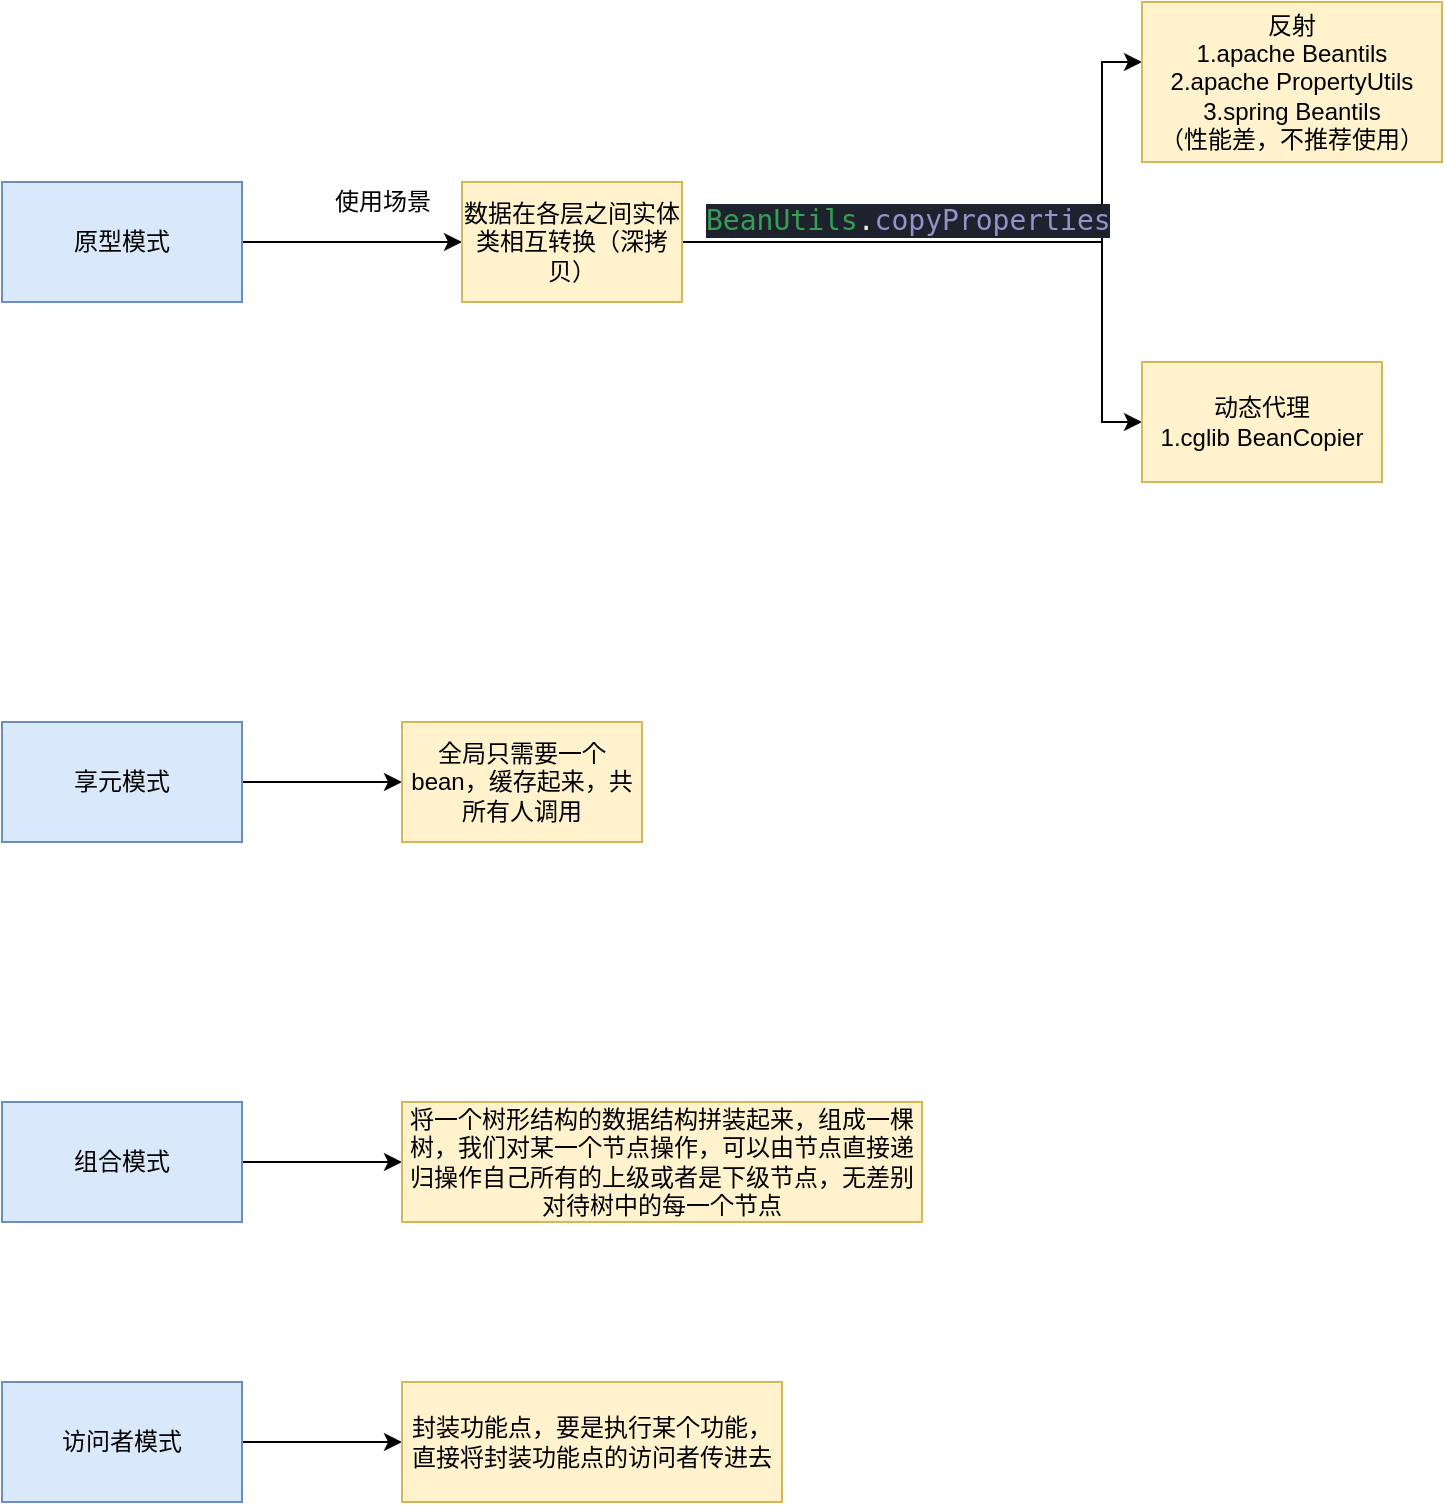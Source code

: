 <mxfile version="15.2.5" type="github">
  <diagram id="qfg6DkLslFfLmVTa4DtD" name="Page-1">
    <mxGraphModel dx="910" dy="597" grid="1" gridSize="10" guides="1" tooltips="1" connect="1" arrows="1" fold="1" page="1" pageScale="1" pageWidth="827" pageHeight="1169" math="0" shadow="0">
      <root>
        <mxCell id="0" />
        <mxCell id="1" parent="0" />
        <mxCell id="c6qmfLmRiGYA_ViMvxz2-3" value="" style="edgeStyle=orthogonalEdgeStyle;rounded=0;orthogonalLoop=1;jettySize=auto;html=1;" edge="1" parent="1" source="c6qmfLmRiGYA_ViMvxz2-1" target="c6qmfLmRiGYA_ViMvxz2-2">
          <mxGeometry relative="1" as="geometry" />
        </mxCell>
        <mxCell id="c6qmfLmRiGYA_ViMvxz2-1" value="原型模式" style="rounded=0;whiteSpace=wrap;html=1;fillColor=#dae8fc;strokeColor=#6c8ebf;" vertex="1" parent="1">
          <mxGeometry x="20" y="180" width="120" height="60" as="geometry" />
        </mxCell>
        <mxCell id="c6qmfLmRiGYA_ViMvxz2-6" value="" style="edgeStyle=orthogonalEdgeStyle;rounded=0;orthogonalLoop=1;jettySize=auto;html=1;" edge="1" parent="1" source="c6qmfLmRiGYA_ViMvxz2-2" target="c6qmfLmRiGYA_ViMvxz2-5">
          <mxGeometry relative="1" as="geometry">
            <Array as="points">
              <mxPoint x="570" y="210" />
              <mxPoint x="570" y="300" />
            </Array>
          </mxGeometry>
        </mxCell>
        <mxCell id="c6qmfLmRiGYA_ViMvxz2-8" value="" style="edgeStyle=orthogonalEdgeStyle;rounded=0;orthogonalLoop=1;jettySize=auto;html=1;" edge="1" parent="1" source="c6qmfLmRiGYA_ViMvxz2-2" target="c6qmfLmRiGYA_ViMvxz2-7">
          <mxGeometry relative="1" as="geometry">
            <Array as="points">
              <mxPoint x="570" y="210" />
              <mxPoint x="570" y="120" />
            </Array>
          </mxGeometry>
        </mxCell>
        <mxCell id="c6qmfLmRiGYA_ViMvxz2-2" value="&lt;font style=&quot;vertical-align: inherit&quot;&gt;&lt;font style=&quot;vertical-align: inherit&quot;&gt;&lt;font style=&quot;vertical-align: inherit&quot;&gt;&lt;font style=&quot;vertical-align: inherit&quot;&gt;数据在各层之间实体类相互转换（深拷贝）&lt;/font&gt;&lt;/font&gt;&lt;/font&gt;&lt;/font&gt;" style="whiteSpace=wrap;html=1;rounded=0;fillColor=#fff2cc;strokeColor=#d6b656;" vertex="1" parent="1">
          <mxGeometry x="250" y="180" width="110" height="60" as="geometry" />
        </mxCell>
        <mxCell id="c6qmfLmRiGYA_ViMvxz2-4" value="&lt;font style=&quot;vertical-align: inherit&quot;&gt;&lt;font style=&quot;vertical-align: inherit&quot;&gt;使用场景&lt;/font&gt;&lt;/font&gt;" style="text;html=1;align=center;verticalAlign=middle;resizable=0;points=[];autosize=1;strokeColor=none;fillColor=none;" vertex="1" parent="1">
          <mxGeometry x="180" y="180" width="60" height="20" as="geometry" />
        </mxCell>
        <mxCell id="c6qmfLmRiGYA_ViMvxz2-5" value="&lt;font style=&quot;vertical-align: inherit&quot;&gt;&lt;font style=&quot;vertical-align: inherit&quot;&gt;&lt;font style=&quot;vertical-align: inherit&quot;&gt;&lt;font style=&quot;vertical-align: inherit&quot;&gt;&lt;font style=&quot;vertical-align: inherit&quot;&gt;&lt;font style=&quot;vertical-align: inherit&quot;&gt;&lt;font style=&quot;vertical-align: inherit&quot;&gt;&lt;font style=&quot;vertical-align: inherit&quot;&gt;&lt;font style=&quot;vertical-align: inherit&quot;&gt;&lt;font style=&quot;vertical-align: inherit&quot;&gt;动态代理&lt;br&gt;1.cglib BeanCopier&lt;/font&gt;&lt;/font&gt;&lt;/font&gt;&lt;/font&gt;&lt;/font&gt;&lt;/font&gt;&lt;/font&gt;&lt;/font&gt;&lt;/font&gt;&lt;/font&gt;" style="whiteSpace=wrap;html=1;rounded=0;strokeColor=#d6b656;fillColor=#fff2cc;" vertex="1" parent="1">
          <mxGeometry x="590" y="270" width="120" height="60" as="geometry" />
        </mxCell>
        <mxCell id="c6qmfLmRiGYA_ViMvxz2-7" value="&lt;font style=&quot;vertical-align: inherit&quot;&gt;&lt;font style=&quot;vertical-align: inherit&quot;&gt;&lt;font style=&quot;vertical-align: inherit&quot;&gt;&lt;font style=&quot;vertical-align: inherit&quot;&gt;&lt;font style=&quot;vertical-align: inherit&quot;&gt;&lt;font style=&quot;vertical-align: inherit&quot;&gt;反射&lt;br&gt;1.apache Beantils&lt;br&gt;2.apache PropertyUtils&lt;br&gt;3.spring Beantils&lt;br&gt;（性能差，不推荐使用）&lt;/font&gt;&lt;/font&gt;&lt;/font&gt;&lt;/font&gt;&lt;/font&gt;&lt;/font&gt;" style="whiteSpace=wrap;html=1;rounded=0;strokeColor=#d6b656;fillColor=#fff2cc;" vertex="1" parent="1">
          <mxGeometry x="590" y="90" width="150" height="80" as="geometry" />
        </mxCell>
        <mxCell id="c6qmfLmRiGYA_ViMvxz2-9" value="&lt;pre style=&quot;background-color: #1e222d ; color: #e2e2e2 ; font-family: &amp;#34;consolas&amp;#34; , monospace ; font-size: 10.5pt&quot;&gt;&lt;span style=&quot;color: rgb(55 , 158 , 86)&quot;&gt;BeanUtils&lt;/span&gt;&lt;span style=&quot;color: rgb(240 , 239 , 208)&quot;&gt;.&lt;/span&gt;&lt;span style=&quot;color: rgb(147 , 147 , 204)&quot;&gt;copyProperties&lt;/span&gt;&lt;/pre&gt;" style="text;whiteSpace=wrap;html=1;" vertex="1" parent="1">
          <mxGeometry x="370" y="170" width="210" height="60" as="geometry" />
        </mxCell>
        <mxCell id="c6qmfLmRiGYA_ViMvxz2-12" value="" style="edgeStyle=orthogonalEdgeStyle;rounded=0;orthogonalLoop=1;jettySize=auto;html=1;" edge="1" parent="1" source="c6qmfLmRiGYA_ViMvxz2-10" target="c6qmfLmRiGYA_ViMvxz2-11">
          <mxGeometry relative="1" as="geometry" />
        </mxCell>
        <mxCell id="c6qmfLmRiGYA_ViMvxz2-10" value="享元模式" style="rounded=0;whiteSpace=wrap;html=1;fillColor=#dae8fc;strokeColor=#6c8ebf;" vertex="1" parent="1">
          <mxGeometry x="20" y="450" width="120" height="60" as="geometry" />
        </mxCell>
        <mxCell id="c6qmfLmRiGYA_ViMvxz2-11" value="全局只需要一个bean，缓存起来，共所有人调用" style="whiteSpace=wrap;html=1;rounded=0;strokeColor=#d6b656;fillColor=#fff2cc;" vertex="1" parent="1">
          <mxGeometry x="220" y="450" width="120" height="60" as="geometry" />
        </mxCell>
        <mxCell id="c6qmfLmRiGYA_ViMvxz2-15" value="" style="edgeStyle=orthogonalEdgeStyle;rounded=0;orthogonalLoop=1;jettySize=auto;html=1;" edge="1" parent="1" source="c6qmfLmRiGYA_ViMvxz2-13" target="c6qmfLmRiGYA_ViMvxz2-14">
          <mxGeometry relative="1" as="geometry" />
        </mxCell>
        <mxCell id="c6qmfLmRiGYA_ViMvxz2-13" value="组合模式" style="rounded=0;whiteSpace=wrap;html=1;fillColor=#dae8fc;strokeColor=#6c8ebf;" vertex="1" parent="1">
          <mxGeometry x="20" y="640" width="120" height="60" as="geometry" />
        </mxCell>
        <mxCell id="c6qmfLmRiGYA_ViMvxz2-14" value="将一个树形结构的数据结构拼装起来，组成一棵树，我们对某一个节点操作，可以由节点直接递归操作自己所有的上级或者是下级节点，无差别对待树中的每一个节点" style="whiteSpace=wrap;html=1;rounded=0;strokeColor=#d6b656;fillColor=#fff2cc;" vertex="1" parent="1">
          <mxGeometry x="220" y="640" width="260" height="60" as="geometry" />
        </mxCell>
        <mxCell id="c6qmfLmRiGYA_ViMvxz2-18" value="" style="edgeStyle=orthogonalEdgeStyle;rounded=0;orthogonalLoop=1;jettySize=auto;html=1;" edge="1" parent="1" source="c6qmfLmRiGYA_ViMvxz2-16" target="c6qmfLmRiGYA_ViMvxz2-17">
          <mxGeometry relative="1" as="geometry" />
        </mxCell>
        <mxCell id="c6qmfLmRiGYA_ViMvxz2-16" value="访问者模式" style="rounded=0;whiteSpace=wrap;html=1;fillColor=#dae8fc;strokeColor=#6c8ebf;" vertex="1" parent="1">
          <mxGeometry x="20" y="780" width="120" height="60" as="geometry" />
        </mxCell>
        <mxCell id="c6qmfLmRiGYA_ViMvxz2-17" value="封装功能点，要是执行某个功能，直接将封装功能点的访问者传进去" style="whiteSpace=wrap;html=1;rounded=0;strokeColor=#d6b656;fillColor=#fff2cc;" vertex="1" parent="1">
          <mxGeometry x="220" y="780" width="190" height="60" as="geometry" />
        </mxCell>
      </root>
    </mxGraphModel>
  </diagram>
</mxfile>
